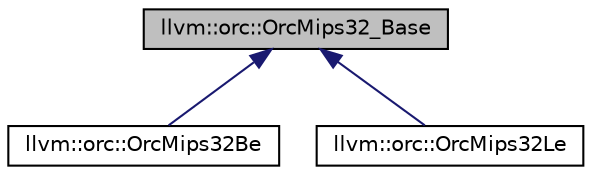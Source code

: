 digraph "llvm::orc::OrcMips32_Base"
{
 // LATEX_PDF_SIZE
  bgcolor="transparent";
  edge [fontname="Helvetica",fontsize="10",labelfontname="Helvetica",labelfontsize="10"];
  node [fontname="Helvetica",fontsize="10",shape=record];
  Node1 [label="llvm::orc::OrcMips32_Base",height=0.2,width=0.4,color="black", fillcolor="grey75", style="filled", fontcolor="black",tooltip=" "];
  Node1 -> Node2 [dir="back",color="midnightblue",fontsize="10",style="solid",fontname="Helvetica"];
  Node2 [label="llvm::orc::OrcMips32Be",height=0.2,width=0.4,color="black",URL="$classllvm_1_1orc_1_1OrcMips32Be.html",tooltip=" "];
  Node1 -> Node3 [dir="back",color="midnightblue",fontsize="10",style="solid",fontname="Helvetica"];
  Node3 [label="llvm::orc::OrcMips32Le",height=0.2,width=0.4,color="black",URL="$classllvm_1_1orc_1_1OrcMips32Le.html",tooltip=" "];
}
